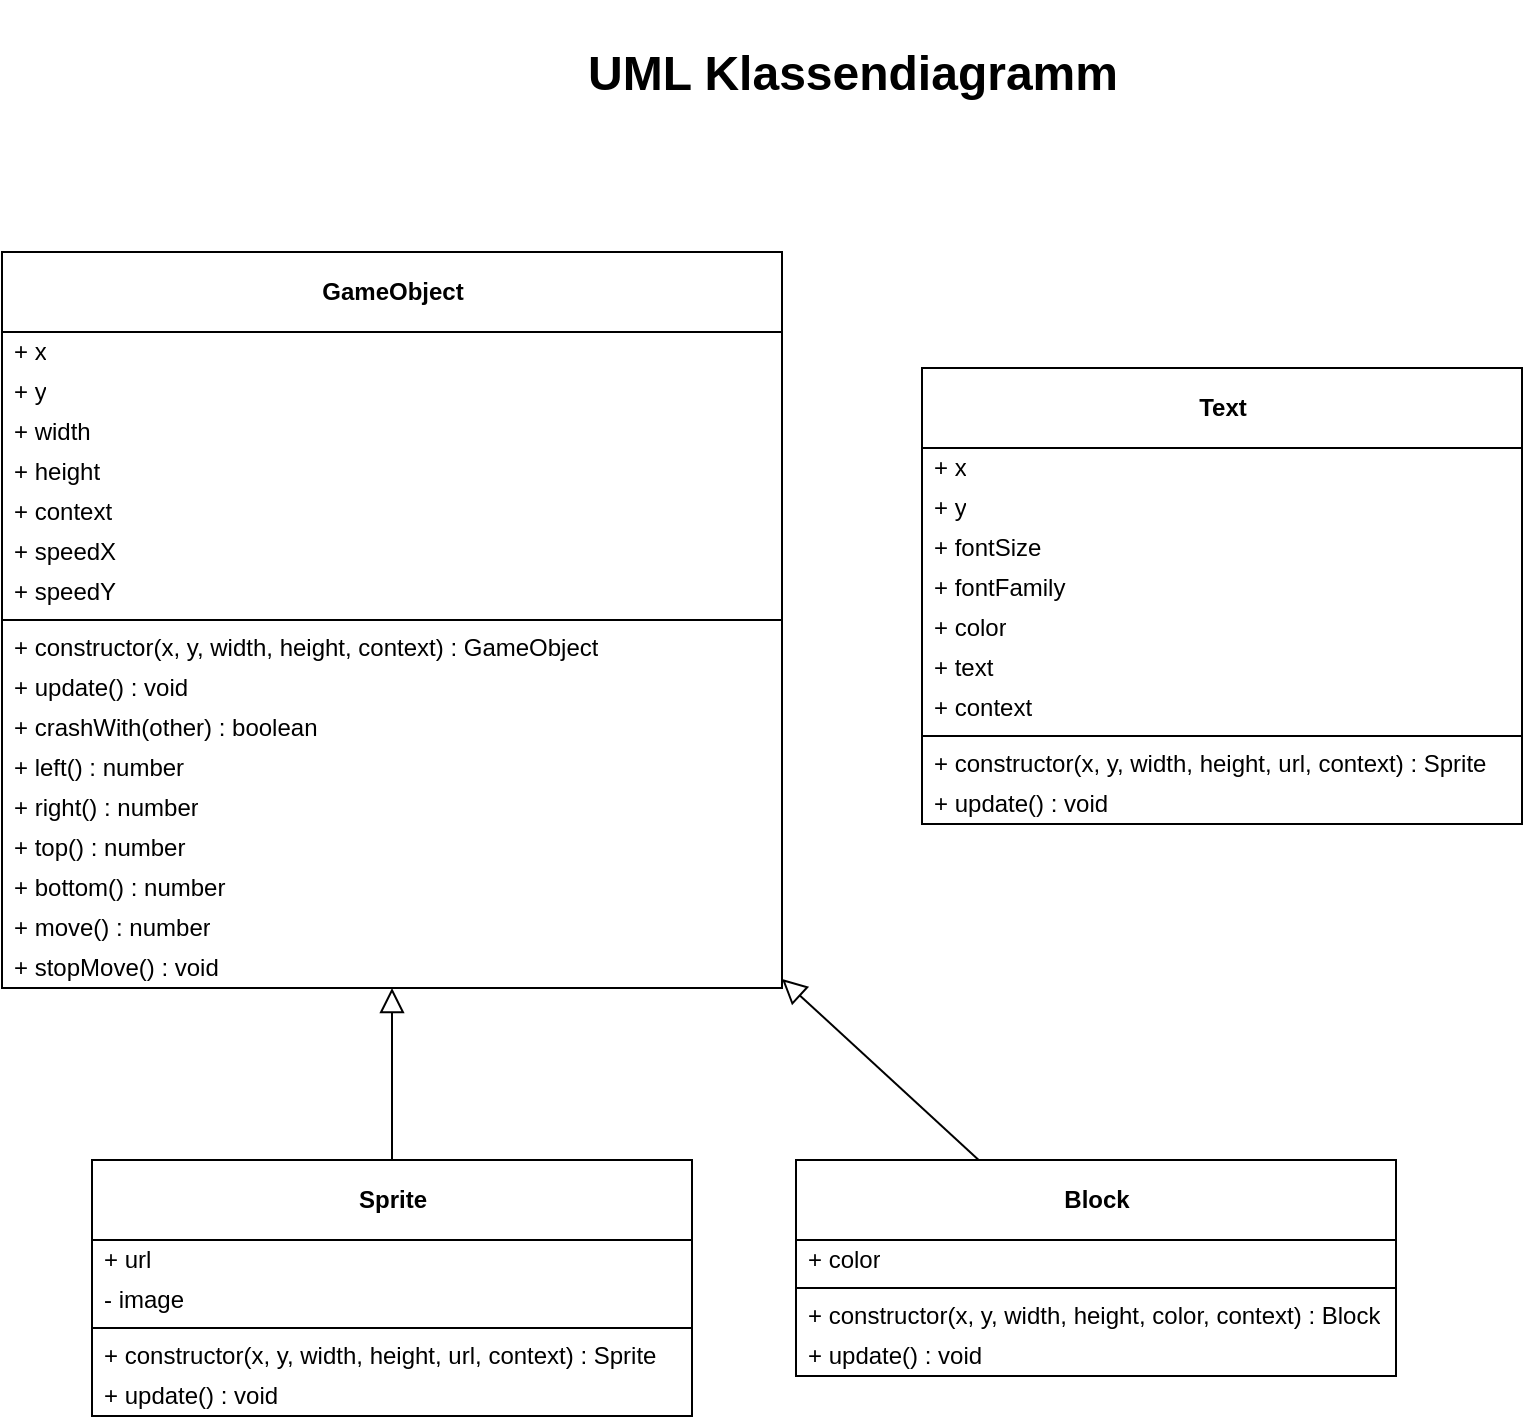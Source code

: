 <mxfile version="20.8.10" type="device"><diagram name="Seite-1" id="tTSgxMFbxCILeGA3asxs"><mxGraphModel dx="1773" dy="1035" grid="0" gridSize="10" guides="1" tooltips="1" connect="1" arrows="1" fold="1" page="1" pageScale="1" pageWidth="1169" pageHeight="827" math="0" shadow="0"><root><mxCell id="0"/><mxCell id="1" parent="0"/><mxCell id="uAuRmGd09NWwtMVj4d-j-1" value="&lt;b&gt;GameObject&lt;/b&gt;" style="swimlane;fontStyle=0;align=center;verticalAlign=middle;childLayout=stackLayout;horizontal=1;startSize=40;horizontalStack=0;resizeParent=1;resizeParentMax=0;resizeLast=0;collapsible=0;marginBottom=0;html=1;strokeColor=default;fillColor=default;" vertex="1" parent="1"><mxGeometry x="159" y="142" width="390" height="368" as="geometry"/></mxCell><mxCell id="uAuRmGd09NWwtMVj4d-j-2" value="+ x" style="text;html=1;strokeColor=none;fillColor=none;align=left;verticalAlign=middle;spacingLeft=4;spacingRight=4;overflow=hidden;rotatable=0;points=[[0,0.5],[1,0.5]];portConstraint=eastwest;" vertex="1" parent="uAuRmGd09NWwtMVj4d-j-1"><mxGeometry y="40" width="390" height="20" as="geometry"/></mxCell><mxCell id="uAuRmGd09NWwtMVj4d-j-5" value="+ y" style="text;html=1;strokeColor=none;fillColor=none;align=left;verticalAlign=middle;spacingLeft=4;spacingRight=4;overflow=hidden;rotatable=0;points=[[0,0.5],[1,0.5]];portConstraint=eastwest;" vertex="1" parent="uAuRmGd09NWwtMVj4d-j-1"><mxGeometry y="60" width="390" height="20" as="geometry"/></mxCell><mxCell id="uAuRmGd09NWwtMVj4d-j-6" value="+ width" style="text;html=1;strokeColor=none;fillColor=none;align=left;verticalAlign=middle;spacingLeft=4;spacingRight=4;overflow=hidden;rotatable=0;points=[[0,0.5],[1,0.5]];portConstraint=eastwest;" vertex="1" parent="uAuRmGd09NWwtMVj4d-j-1"><mxGeometry y="80" width="390" height="20" as="geometry"/></mxCell><mxCell id="uAuRmGd09NWwtMVj4d-j-7" value="+ height" style="text;html=1;strokeColor=none;fillColor=none;align=left;verticalAlign=middle;spacingLeft=4;spacingRight=4;overflow=hidden;rotatable=0;points=[[0,0.5],[1,0.5]];portConstraint=eastwest;" vertex="1" parent="uAuRmGd09NWwtMVj4d-j-1"><mxGeometry y="100" width="390" height="20" as="geometry"/></mxCell><mxCell id="uAuRmGd09NWwtMVj4d-j-8" value="+ context" style="text;html=1;strokeColor=none;fillColor=none;align=left;verticalAlign=middle;spacingLeft=4;spacingRight=4;overflow=hidden;rotatable=0;points=[[0,0.5],[1,0.5]];portConstraint=eastwest;" vertex="1" parent="uAuRmGd09NWwtMVj4d-j-1"><mxGeometry y="120" width="390" height="20" as="geometry"/></mxCell><mxCell id="uAuRmGd09NWwtMVj4d-j-16" value="+ speedX" style="text;html=1;strokeColor=none;fillColor=none;align=left;verticalAlign=middle;spacingLeft=4;spacingRight=4;overflow=hidden;rotatable=0;points=[[0,0.5],[1,0.5]];portConstraint=eastwest;" vertex="1" parent="uAuRmGd09NWwtMVj4d-j-1"><mxGeometry y="140" width="390" height="20" as="geometry"/></mxCell><mxCell id="uAuRmGd09NWwtMVj4d-j-17" value="+ speedY" style="text;html=1;strokeColor=none;fillColor=none;align=left;verticalAlign=middle;spacingLeft=4;spacingRight=4;overflow=hidden;rotatable=0;points=[[0,0.5],[1,0.5]];portConstraint=eastwest;" vertex="1" parent="uAuRmGd09NWwtMVj4d-j-1"><mxGeometry y="160" width="390" height="20" as="geometry"/></mxCell><mxCell id="uAuRmGd09NWwtMVj4d-j-3" value="" style="line;strokeWidth=1;fillColor=none;align=left;verticalAlign=middle;spacingTop=-1;spacingLeft=3;spacingRight=3;rotatable=0;labelPosition=right;points=[];portConstraint=eastwest;" vertex="1" parent="uAuRmGd09NWwtMVj4d-j-1"><mxGeometry y="180" width="390" height="8" as="geometry"/></mxCell><mxCell id="uAuRmGd09NWwtMVj4d-j-4" value="+ constructor(x, y, width, height, context) : GameObject" style="text;html=1;strokeColor=none;fillColor=none;align=left;verticalAlign=middle;spacingLeft=4;spacingRight=4;overflow=hidden;rotatable=0;points=[[0,0.5],[1,0.5]];portConstraint=eastwest;" vertex="1" parent="uAuRmGd09NWwtMVj4d-j-1"><mxGeometry y="188" width="390" height="20" as="geometry"/></mxCell><mxCell id="uAuRmGd09NWwtMVj4d-j-9" value="+ update() : void" style="text;html=1;strokeColor=none;fillColor=none;align=left;verticalAlign=middle;spacingLeft=4;spacingRight=4;overflow=hidden;rotatable=0;points=[[0,0.5],[1,0.5]];portConstraint=eastwest;" vertex="1" parent="uAuRmGd09NWwtMVj4d-j-1"><mxGeometry y="208" width="390" height="20" as="geometry"/></mxCell><mxCell id="uAuRmGd09NWwtMVj4d-j-49" value="+ crashWith(other) : boolean" style="text;html=1;strokeColor=none;fillColor=none;align=left;verticalAlign=middle;spacingLeft=4;spacingRight=4;overflow=hidden;rotatable=0;points=[[0,0.5],[1,0.5]];portConstraint=eastwest;" vertex="1" parent="uAuRmGd09NWwtMVj4d-j-1"><mxGeometry y="228" width="390" height="20" as="geometry"/></mxCell><mxCell id="uAuRmGd09NWwtMVj4d-j-10" value="+ left() : number" style="text;html=1;strokeColor=none;fillColor=none;align=left;verticalAlign=middle;spacingLeft=4;spacingRight=4;overflow=hidden;rotatable=0;points=[[0,0.5],[1,0.5]];portConstraint=eastwest;" vertex="1" parent="uAuRmGd09NWwtMVj4d-j-1"><mxGeometry y="248" width="390" height="20" as="geometry"/></mxCell><mxCell id="uAuRmGd09NWwtMVj4d-j-11" value="+ right() : number" style="text;html=1;strokeColor=none;fillColor=none;align=left;verticalAlign=middle;spacingLeft=4;spacingRight=4;overflow=hidden;rotatable=0;points=[[0,0.5],[1,0.5]];portConstraint=eastwest;" vertex="1" parent="uAuRmGd09NWwtMVj4d-j-1"><mxGeometry y="268" width="390" height="20" as="geometry"/></mxCell><mxCell id="uAuRmGd09NWwtMVj4d-j-12" value="+ top() : number" style="text;html=1;strokeColor=none;fillColor=none;align=left;verticalAlign=middle;spacingLeft=4;spacingRight=4;overflow=hidden;rotatable=0;points=[[0,0.5],[1,0.5]];portConstraint=eastwest;" vertex="1" parent="uAuRmGd09NWwtMVj4d-j-1"><mxGeometry y="288" width="390" height="20" as="geometry"/></mxCell><mxCell id="uAuRmGd09NWwtMVj4d-j-13" value="+ bottom() : number" style="text;html=1;strokeColor=none;fillColor=none;align=left;verticalAlign=middle;spacingLeft=4;spacingRight=4;overflow=hidden;rotatable=0;points=[[0,0.5],[1,0.5]];portConstraint=eastwest;" vertex="1" parent="uAuRmGd09NWwtMVj4d-j-1"><mxGeometry y="308" width="390" height="20" as="geometry"/></mxCell><mxCell id="uAuRmGd09NWwtMVj4d-j-14" value="+ move() : number" style="text;html=1;strokeColor=none;fillColor=none;align=left;verticalAlign=middle;spacingLeft=4;spacingRight=4;overflow=hidden;rotatable=0;points=[[0,0.5],[1,0.5]];portConstraint=eastwest;" vertex="1" parent="uAuRmGd09NWwtMVj4d-j-1"><mxGeometry y="328" width="390" height="20" as="geometry"/></mxCell><mxCell id="uAuRmGd09NWwtMVj4d-j-15" value="+ stopMove() : void" style="text;html=1;strokeColor=none;fillColor=none;align=left;verticalAlign=middle;spacingLeft=4;spacingRight=4;overflow=hidden;rotatable=0;points=[[0,0.5],[1,0.5]];portConstraint=eastwest;" vertex="1" parent="uAuRmGd09NWwtMVj4d-j-1"><mxGeometry y="348" width="390" height="20" as="geometry"/></mxCell><mxCell id="uAuRmGd09NWwtMVj4d-j-35" value="&lt;b&gt;Sprite&lt;/b&gt;" style="swimlane;fontStyle=0;align=center;verticalAlign=middle;childLayout=stackLayout;horizontal=1;startSize=40;horizontalStack=0;resizeParent=1;resizeParentMax=0;resizeLast=0;collapsible=0;marginBottom=0;html=1;strokeColor=default;fillColor=default;" vertex="1" parent="1"><mxGeometry x="204" y="596" width="300" height="128" as="geometry"/></mxCell><mxCell id="uAuRmGd09NWwtMVj4d-j-36" value="+ url" style="text;html=1;strokeColor=none;fillColor=none;align=left;verticalAlign=middle;spacingLeft=4;spacingRight=4;overflow=hidden;rotatable=0;points=[[0,0.5],[1,0.5]];portConstraint=eastwest;" vertex="1" parent="uAuRmGd09NWwtMVj4d-j-35"><mxGeometry y="40" width="300" height="20" as="geometry"/></mxCell><mxCell id="uAuRmGd09NWwtMVj4d-j-39" value="- image" style="text;html=1;strokeColor=none;fillColor=none;align=left;verticalAlign=middle;spacingLeft=4;spacingRight=4;overflow=hidden;rotatable=0;points=[[0,0.5],[1,0.5]];portConstraint=eastwest;" vertex="1" parent="uAuRmGd09NWwtMVj4d-j-35"><mxGeometry y="60" width="300" height="20" as="geometry"/></mxCell><mxCell id="uAuRmGd09NWwtMVj4d-j-37" value="" style="line;strokeWidth=1;fillColor=none;align=left;verticalAlign=middle;spacingTop=-1;spacingLeft=3;spacingRight=3;rotatable=0;labelPosition=right;points=[];portConstraint=eastwest;" vertex="1" parent="uAuRmGd09NWwtMVj4d-j-35"><mxGeometry y="80" width="300" height="8" as="geometry"/></mxCell><mxCell id="uAuRmGd09NWwtMVj4d-j-38" value="+ constructor(x, y, width, height, url, context) : Sprite" style="text;html=1;strokeColor=none;fillColor=none;align=left;verticalAlign=middle;spacingLeft=4;spacingRight=4;overflow=hidden;rotatable=0;points=[[0,0.5],[1,0.5]];portConstraint=eastwest;" vertex="1" parent="uAuRmGd09NWwtMVj4d-j-35"><mxGeometry y="88" width="300" height="20" as="geometry"/></mxCell><mxCell id="uAuRmGd09NWwtMVj4d-j-40" value="+ update() : void" style="text;html=1;strokeColor=none;fillColor=none;align=left;verticalAlign=middle;spacingLeft=4;spacingRight=4;overflow=hidden;rotatable=0;points=[[0,0.5],[1,0.5]];portConstraint=eastwest;" vertex="1" parent="uAuRmGd09NWwtMVj4d-j-35"><mxGeometry y="108" width="300" height="20" as="geometry"/></mxCell><mxCell id="uAuRmGd09NWwtMVj4d-j-41" value="" style="endArrow=block;html=1;endFill=0;shadow=0;sketch=0;startSize=10;endSize=10;rounded=0;" edge="1" parent="1" source="uAuRmGd09NWwtMVj4d-j-35" target="uAuRmGd09NWwtMVj4d-j-1"><mxGeometry relative="1" as="geometry"><mxPoint x="194" y="485" as="sourcePoint"/><mxPoint x="314" y="485" as="targetPoint"/></mxGeometry></mxCell><mxCell id="uAuRmGd09NWwtMVj4d-j-42" value="&lt;b&gt;Block&lt;/b&gt;" style="swimlane;fontStyle=0;align=center;verticalAlign=middle;childLayout=stackLayout;horizontal=1;startSize=40;horizontalStack=0;resizeParent=1;resizeParentMax=0;resizeLast=0;collapsible=0;marginBottom=0;html=1;strokeColor=default;fillColor=default;" vertex="1" parent="1"><mxGeometry x="556" y="596" width="300" height="108" as="geometry"/></mxCell><mxCell id="uAuRmGd09NWwtMVj4d-j-43" value="+ color" style="text;html=1;strokeColor=none;fillColor=none;align=left;verticalAlign=middle;spacingLeft=4;spacingRight=4;overflow=hidden;rotatable=0;points=[[0,0.5],[1,0.5]];portConstraint=eastwest;" vertex="1" parent="uAuRmGd09NWwtMVj4d-j-42"><mxGeometry y="40" width="300" height="20" as="geometry"/></mxCell><mxCell id="uAuRmGd09NWwtMVj4d-j-45" value="" style="line;strokeWidth=1;fillColor=none;align=left;verticalAlign=middle;spacingTop=-1;spacingLeft=3;spacingRight=3;rotatable=0;labelPosition=right;points=[];portConstraint=eastwest;" vertex="1" parent="uAuRmGd09NWwtMVj4d-j-42"><mxGeometry y="60" width="300" height="8" as="geometry"/></mxCell><mxCell id="uAuRmGd09NWwtMVj4d-j-46" value="+ constructor(x, y, width, height, color, context) : Block" style="text;html=1;strokeColor=none;fillColor=none;align=left;verticalAlign=middle;spacingLeft=4;spacingRight=4;overflow=hidden;rotatable=0;points=[[0,0.5],[1,0.5]];portConstraint=eastwest;" vertex="1" parent="uAuRmGd09NWwtMVj4d-j-42"><mxGeometry y="68" width="300" height="20" as="geometry"/></mxCell><mxCell id="uAuRmGd09NWwtMVj4d-j-47" value="+ update() : void" style="text;html=1;strokeColor=none;fillColor=none;align=left;verticalAlign=middle;spacingLeft=4;spacingRight=4;overflow=hidden;rotatable=0;points=[[0,0.5],[1,0.5]];portConstraint=eastwest;" vertex="1" parent="uAuRmGd09NWwtMVj4d-j-42"><mxGeometry y="88" width="300" height="20" as="geometry"/></mxCell><mxCell id="uAuRmGd09NWwtMVj4d-j-48" value="" style="endArrow=block;html=1;endFill=0;shadow=0;sketch=0;startSize=10;endSize=10;rounded=0;" edge="1" parent="1" source="uAuRmGd09NWwtMVj4d-j-42" target="uAuRmGd09NWwtMVj4d-j-1"><mxGeometry relative="1" as="geometry"><mxPoint x="194" y="485" as="sourcePoint"/><mxPoint x="314" y="485" as="targetPoint"/></mxGeometry></mxCell><mxCell id="uAuRmGd09NWwtMVj4d-j-50" value="&lt;b&gt;Text&lt;/b&gt;" style="swimlane;fontStyle=0;align=center;verticalAlign=middle;childLayout=stackLayout;horizontal=1;startSize=40;horizontalStack=0;resizeParent=1;resizeParentMax=0;resizeLast=0;collapsible=0;marginBottom=0;html=1;strokeColor=default;fillColor=default;" vertex="1" parent="1"><mxGeometry x="619" y="200" width="300" height="228" as="geometry"/></mxCell><mxCell id="uAuRmGd09NWwtMVj4d-j-51" value="+ x" style="text;html=1;strokeColor=none;fillColor=none;align=left;verticalAlign=middle;spacingLeft=4;spacingRight=4;overflow=hidden;rotatable=0;points=[[0,0.5],[1,0.5]];portConstraint=eastwest;" vertex="1" parent="uAuRmGd09NWwtMVj4d-j-50"><mxGeometry y="40" width="300" height="20" as="geometry"/></mxCell><mxCell id="uAuRmGd09NWwtMVj4d-j-52" value="+ y" style="text;html=1;strokeColor=none;fillColor=none;align=left;verticalAlign=middle;spacingLeft=4;spacingRight=4;overflow=hidden;rotatable=0;points=[[0,0.5],[1,0.5]];portConstraint=eastwest;" vertex="1" parent="uAuRmGd09NWwtMVj4d-j-50"><mxGeometry y="60" width="300" height="20" as="geometry"/></mxCell><mxCell id="uAuRmGd09NWwtMVj4d-j-56" value="+ fontSize" style="text;html=1;strokeColor=none;fillColor=none;align=left;verticalAlign=middle;spacingLeft=4;spacingRight=4;overflow=hidden;rotatable=0;points=[[0,0.5],[1,0.5]];portConstraint=eastwest;" vertex="1" parent="uAuRmGd09NWwtMVj4d-j-50"><mxGeometry y="80" width="300" height="20" as="geometry"/></mxCell><mxCell id="uAuRmGd09NWwtMVj4d-j-57" value="+ fontFamily" style="text;html=1;strokeColor=none;fillColor=none;align=left;verticalAlign=middle;spacingLeft=4;spacingRight=4;overflow=hidden;rotatable=0;points=[[0,0.5],[1,0.5]];portConstraint=eastwest;" vertex="1" parent="uAuRmGd09NWwtMVj4d-j-50"><mxGeometry y="100" width="300" height="20" as="geometry"/></mxCell><mxCell id="uAuRmGd09NWwtMVj4d-j-58" value="+ color" style="text;html=1;strokeColor=none;fillColor=none;align=left;verticalAlign=middle;spacingLeft=4;spacingRight=4;overflow=hidden;rotatable=0;points=[[0,0.5],[1,0.5]];portConstraint=eastwest;" vertex="1" parent="uAuRmGd09NWwtMVj4d-j-50"><mxGeometry y="120" width="300" height="20" as="geometry"/></mxCell><mxCell id="uAuRmGd09NWwtMVj4d-j-59" value="+ text" style="text;html=1;strokeColor=none;fillColor=none;align=left;verticalAlign=middle;spacingLeft=4;spacingRight=4;overflow=hidden;rotatable=0;points=[[0,0.5],[1,0.5]];portConstraint=eastwest;" vertex="1" parent="uAuRmGd09NWwtMVj4d-j-50"><mxGeometry y="140" width="300" height="20" as="geometry"/></mxCell><mxCell id="uAuRmGd09NWwtMVj4d-j-60" value="+ context" style="text;html=1;strokeColor=none;fillColor=none;align=left;verticalAlign=middle;spacingLeft=4;spacingRight=4;overflow=hidden;rotatable=0;points=[[0,0.5],[1,0.5]];portConstraint=eastwest;" vertex="1" parent="uAuRmGd09NWwtMVj4d-j-50"><mxGeometry y="160" width="300" height="20" as="geometry"/></mxCell><mxCell id="uAuRmGd09NWwtMVj4d-j-53" value="" style="line;strokeWidth=1;fillColor=none;align=left;verticalAlign=middle;spacingTop=-1;spacingLeft=3;spacingRight=3;rotatable=0;labelPosition=right;points=[];portConstraint=eastwest;" vertex="1" parent="uAuRmGd09NWwtMVj4d-j-50"><mxGeometry y="180" width="300" height="8" as="geometry"/></mxCell><mxCell id="uAuRmGd09NWwtMVj4d-j-54" value="+ constructor(x, y, width, height, url, context) : Sprite" style="text;html=1;strokeColor=none;fillColor=none;align=left;verticalAlign=middle;spacingLeft=4;spacingRight=4;overflow=hidden;rotatable=0;points=[[0,0.5],[1,0.5]];portConstraint=eastwest;" vertex="1" parent="uAuRmGd09NWwtMVj4d-j-50"><mxGeometry y="188" width="300" height="20" as="geometry"/></mxCell><mxCell id="uAuRmGd09NWwtMVj4d-j-55" value="+ update() : void" style="text;html=1;strokeColor=none;fillColor=none;align=left;verticalAlign=middle;spacingLeft=4;spacingRight=4;overflow=hidden;rotatable=0;points=[[0,0.5],[1,0.5]];portConstraint=eastwest;" vertex="1" parent="uAuRmGd09NWwtMVj4d-j-50"><mxGeometry y="208" width="300" height="20" as="geometry"/></mxCell><mxCell id="uAuRmGd09NWwtMVj4d-j-61" value="&lt;h1&gt;UML Klassendiagramm&lt;/h1&gt;" style="text;html=1;strokeColor=none;fillColor=none;align=center;verticalAlign=middle;whiteSpace=wrap;rounded=0;" vertex="1" parent="1"><mxGeometry x="443" y="16" width="283" height="73" as="geometry"/></mxCell></root></mxGraphModel></diagram></mxfile>